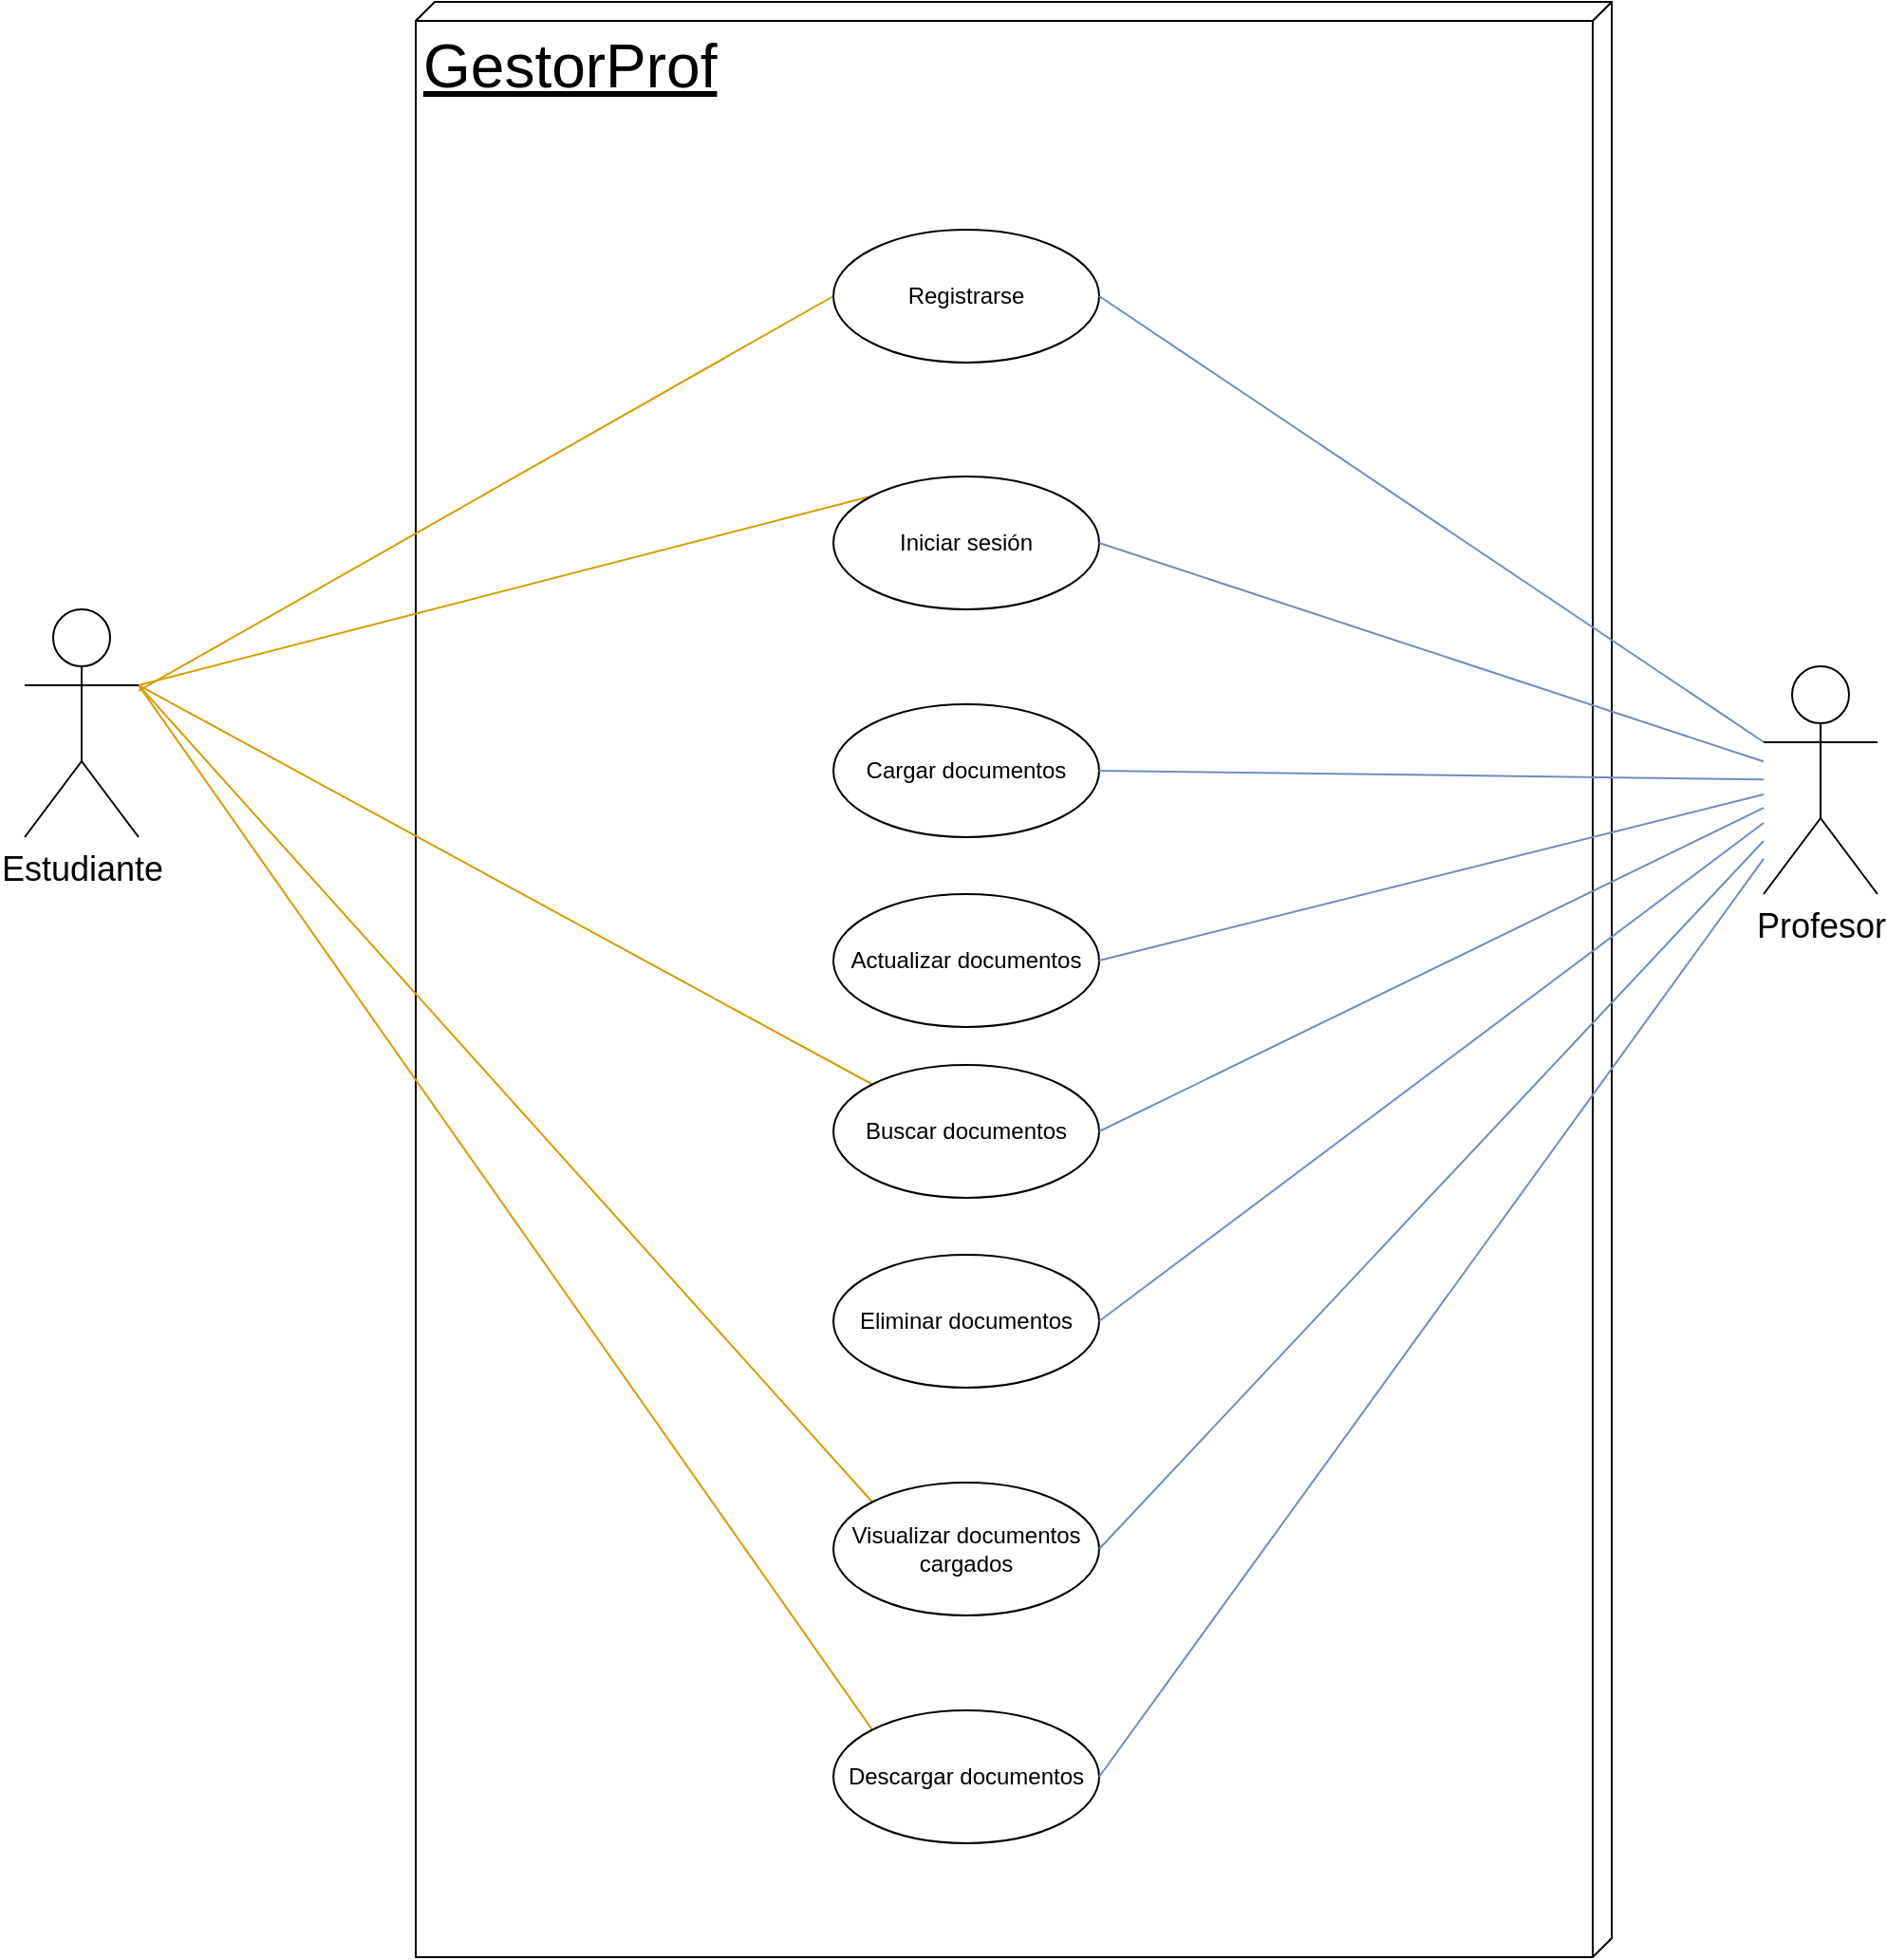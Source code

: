 <mxfile version="14.6.13" type="device"><diagram id="bB6BU_MyAdHuUKFhfsw5" name="Página-1"><mxGraphModel dx="1704" dy="988" grid="1" gridSize="10" guides="1" tooltips="1" connect="1" arrows="1" fold="1" page="1" pageScale="1" pageWidth="827" pageHeight="1169" math="0" shadow="0"><root><mxCell id="0"/><mxCell id="1" parent="0"/><mxCell id="zxftUwXKdePMaNzSJw4G-15" value="GestorProf" style="verticalAlign=top;align=left;spacingTop=8;spacingLeft=2;spacingRight=12;shape=cube;size=10;direction=south;fontStyle=4;html=1;fontSize=32;" parent="1" vertex="1"><mxGeometry x="560" y="60" width="630" height="1030" as="geometry"/></mxCell><mxCell id="zxftUwXKdePMaNzSJw4G-29" style="edgeStyle=none;rounded=0;orthogonalLoop=1;jettySize=auto;html=1;entryX=0;entryY=0.5;entryDx=0;entryDy=0;fontSize=18;endArrow=none;endFill=0;fillColor=#ffe6cc;strokeColor=#d79b00;" parent="1" source="zxftUwXKdePMaNzSJw4G-4" target="zxftUwXKdePMaNzSJw4G-13" edge="1"><mxGeometry relative="1" as="geometry"/></mxCell><mxCell id="zxftUwXKdePMaNzSJw4G-30" style="edgeStyle=none;rounded=0;orthogonalLoop=1;jettySize=auto;html=1;fontSize=18;endArrow=none;endFill=0;entryX=0;entryY=0;entryDx=0;entryDy=0;fillColor=#ffe6cc;strokeColor=#d79b00;exitX=1;exitY=0.333;exitDx=0;exitDy=0;exitPerimeter=0;" parent="1" target="zxftUwXKdePMaNzSJw4G-6" edge="1" source="zxftUwXKdePMaNzSJw4G-4"><mxGeometry relative="1" as="geometry"><mxPoint x="420" y="390" as="sourcePoint"/><mxPoint x="800" y="240" as="targetPoint"/></mxGeometry></mxCell><mxCell id="zxftUwXKdePMaNzSJw4G-31" style="edgeStyle=none;rounded=0;orthogonalLoop=1;jettySize=auto;html=1;entryX=0;entryY=0;entryDx=0;entryDy=0;fontSize=18;endArrow=none;endFill=0;fillColor=#ffe6cc;strokeColor=#d79b00;exitX=1;exitY=0.333;exitDx=0;exitDy=0;exitPerimeter=0;" parent="1" target="zxftUwXKdePMaNzSJw4G-10" edge="1" source="zxftUwXKdePMaNzSJw4G-4"><mxGeometry relative="1" as="geometry"><mxPoint x="430" y="290" as="sourcePoint"/></mxGeometry></mxCell><mxCell id="zxftUwXKdePMaNzSJw4G-32" style="edgeStyle=none;rounded=0;orthogonalLoop=1;jettySize=auto;html=1;entryX=0;entryY=0;entryDx=0;entryDy=0;fontSize=18;endArrow=none;endFill=0;fillColor=#ffe6cc;strokeColor=#d79b00;exitX=1;exitY=0.333;exitDx=0;exitDy=0;exitPerimeter=0;" parent="1" target="zxftUwXKdePMaNzSJw4G-9" edge="1" source="zxftUwXKdePMaNzSJw4G-4"><mxGeometry relative="1" as="geometry"><mxPoint x="430" y="290" as="sourcePoint"/></mxGeometry></mxCell><mxCell id="zxftUwXKdePMaNzSJw4G-33" style="edgeStyle=none;rounded=0;orthogonalLoop=1;jettySize=auto;html=1;entryX=0;entryY=0;entryDx=0;entryDy=0;fontSize=18;endArrow=none;endFill=0;fillColor=#ffe6cc;strokeColor=#d79b00;exitX=1;exitY=0.333;exitDx=0;exitDy=0;exitPerimeter=0;" parent="1" target="zxftUwXKdePMaNzSJw4G-14" edge="1" source="zxftUwXKdePMaNzSJw4G-4"><mxGeometry relative="1" as="geometry"><mxPoint x="430" y="290" as="sourcePoint"/></mxGeometry></mxCell><mxCell id="zxftUwXKdePMaNzSJw4G-4" value="Estudiante" style="shape=umlActor;verticalLabelPosition=bottom;verticalAlign=top;html=1;outlineConnect=0;fontSize=18;" parent="1" vertex="1"><mxGeometry x="354" y="380" width="60" height="120" as="geometry"/></mxCell><mxCell id="zxftUwXKdePMaNzSJw4G-6" value="Iniciar sesión" style="ellipse;whiteSpace=wrap;html=1;" parent="1" vertex="1"><mxGeometry x="780" y="310" width="140" height="70" as="geometry"/></mxCell><mxCell id="zxftUwXKdePMaNzSJw4G-8" value="Cargar documentos" style="ellipse;whiteSpace=wrap;html=1;" parent="1" vertex="1"><mxGeometry x="780" y="430" width="140" height="70" as="geometry"/></mxCell><mxCell id="zxftUwXKdePMaNzSJw4G-9" value="Visualizar documentos cargados" style="ellipse;whiteSpace=wrap;html=1;" parent="1" vertex="1"><mxGeometry x="780" y="840" width="140" height="70" as="geometry"/></mxCell><mxCell id="zxftUwXKdePMaNzSJw4G-10" value="Buscar documentos" style="ellipse;whiteSpace=wrap;html=1;" parent="1" vertex="1"><mxGeometry x="780" y="620" width="140" height="70" as="geometry"/></mxCell><mxCell id="zxftUwXKdePMaNzSJw4G-11" value="Actualizar documentos" style="ellipse;whiteSpace=wrap;html=1;" parent="1" vertex="1"><mxGeometry x="780" y="530" width="140" height="70" as="geometry"/></mxCell><mxCell id="zxftUwXKdePMaNzSJw4G-12" value="Eliminar documentos" style="ellipse;whiteSpace=wrap;html=1;" parent="1" vertex="1"><mxGeometry x="780" y="720" width="140" height="70" as="geometry"/></mxCell><mxCell id="zxftUwXKdePMaNzSJw4G-13" value="Registrarse" style="ellipse;whiteSpace=wrap;html=1;" parent="1" vertex="1"><mxGeometry x="780" y="180" width="140" height="70" as="geometry"/></mxCell><mxCell id="zxftUwXKdePMaNzSJw4G-14" value="Descargar documentos" style="ellipse;whiteSpace=wrap;html=1;" parent="1" vertex="1"><mxGeometry x="780" y="960" width="140" height="70" as="geometry"/></mxCell><mxCell id="zxftUwXKdePMaNzSJw4G-34" style="edgeStyle=none;rounded=0;orthogonalLoop=1;jettySize=auto;html=1;fontSize=18;endArrow=none;endFill=0;entryX=1;entryY=0.5;entryDx=0;entryDy=0;fillColor=#dae8fc;strokeColor=#6c8ebf;" parent="1" source="zxftUwXKdePMaNzSJw4G-19" target="zxftUwXKdePMaNzSJw4G-13" edge="1"><mxGeometry relative="1" as="geometry"/></mxCell><mxCell id="zxftUwXKdePMaNzSJw4G-35" style="edgeStyle=none;rounded=0;orthogonalLoop=1;jettySize=auto;html=1;entryX=1;entryY=0.5;entryDx=0;entryDy=0;fontSize=18;endArrow=none;endFill=0;fillColor=#dae8fc;strokeColor=#6c8ebf;" parent="1" source="zxftUwXKdePMaNzSJw4G-19" target="zxftUwXKdePMaNzSJw4G-6" edge="1"><mxGeometry relative="1" as="geometry"/></mxCell><mxCell id="zxftUwXKdePMaNzSJw4G-37" style="edgeStyle=none;rounded=0;orthogonalLoop=1;jettySize=auto;html=1;entryX=1;entryY=0.5;entryDx=0;entryDy=0;fontSize=18;endArrow=none;endFill=0;fillColor=#dae8fc;strokeColor=#6c8ebf;" parent="1" source="zxftUwXKdePMaNzSJw4G-19" target="zxftUwXKdePMaNzSJw4G-8" edge="1"><mxGeometry relative="1" as="geometry"/></mxCell><mxCell id="zxftUwXKdePMaNzSJw4G-38" style="edgeStyle=none;rounded=0;orthogonalLoop=1;jettySize=auto;html=1;entryX=1;entryY=0.5;entryDx=0;entryDy=0;fontSize=18;endArrow=none;endFill=0;fillColor=#dae8fc;strokeColor=#6c8ebf;" parent="1" source="zxftUwXKdePMaNzSJw4G-19" target="zxftUwXKdePMaNzSJw4G-11" edge="1"><mxGeometry relative="1" as="geometry"/></mxCell><mxCell id="zxftUwXKdePMaNzSJw4G-39" style="edgeStyle=none;rounded=0;orthogonalLoop=1;jettySize=auto;html=1;entryX=1;entryY=0.5;entryDx=0;entryDy=0;fontSize=18;endArrow=none;endFill=0;fillColor=#dae8fc;strokeColor=#6c8ebf;" parent="1" source="zxftUwXKdePMaNzSJw4G-19" target="zxftUwXKdePMaNzSJw4G-10" edge="1"><mxGeometry relative="1" as="geometry"/></mxCell><mxCell id="zxftUwXKdePMaNzSJw4G-40" style="edgeStyle=none;rounded=0;orthogonalLoop=1;jettySize=auto;html=1;entryX=1;entryY=0.5;entryDx=0;entryDy=0;fontSize=18;endArrow=none;endFill=0;fillColor=#dae8fc;strokeColor=#6c8ebf;" parent="1" source="zxftUwXKdePMaNzSJw4G-19" target="zxftUwXKdePMaNzSJw4G-12" edge="1"><mxGeometry relative="1" as="geometry"/></mxCell><mxCell id="zxftUwXKdePMaNzSJw4G-41" style="edgeStyle=none;rounded=0;orthogonalLoop=1;jettySize=auto;html=1;entryX=1;entryY=0.5;entryDx=0;entryDy=0;fontSize=18;endArrow=none;endFill=0;fillColor=#dae8fc;strokeColor=#6c8ebf;" parent="1" source="zxftUwXKdePMaNzSJw4G-19" target="zxftUwXKdePMaNzSJw4G-9" edge="1"><mxGeometry relative="1" as="geometry"/></mxCell><mxCell id="zxftUwXKdePMaNzSJw4G-42" style="edgeStyle=none;rounded=0;orthogonalLoop=1;jettySize=auto;html=1;entryX=1;entryY=0.5;entryDx=0;entryDy=0;fontSize=18;endArrow=none;endFill=0;fillColor=#dae8fc;strokeColor=#6c8ebf;" parent="1" source="zxftUwXKdePMaNzSJw4G-19" target="zxftUwXKdePMaNzSJw4G-14" edge="1"><mxGeometry relative="1" as="geometry"/></mxCell><mxCell id="zxftUwXKdePMaNzSJw4G-19" value="Profesor" style="shape=umlActor;verticalLabelPosition=bottom;verticalAlign=top;html=1;outlineConnect=0;fontSize=18;" parent="1" vertex="1"><mxGeometry x="1270" y="410" width="60" height="120" as="geometry"/></mxCell></root></mxGraphModel></diagram></mxfile>